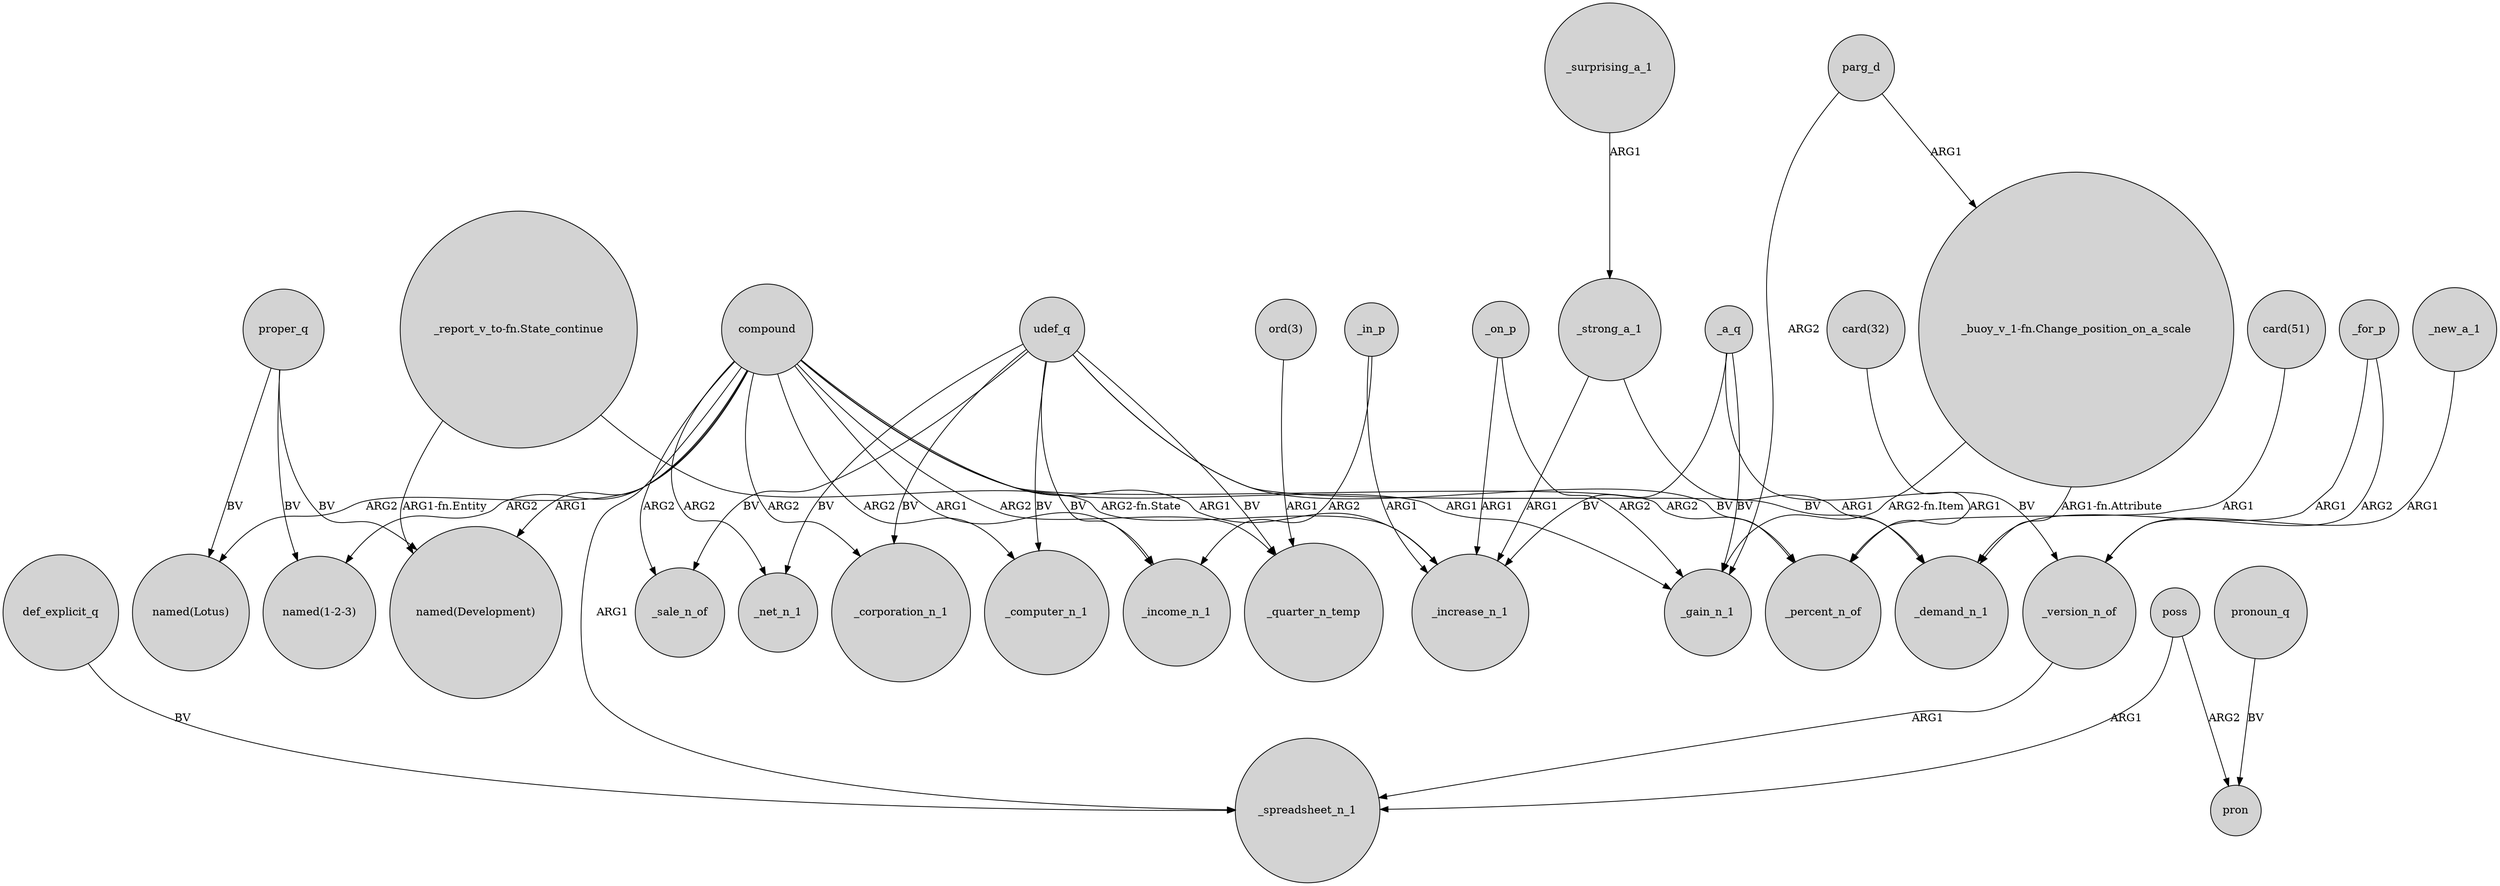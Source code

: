 digraph {
	node [shape=circle style=filled]
	_on_p -> _gain_n_1 [label=ARG2]
	proper_q -> "named(1-2-3)" [label=BV]
	_for_p -> _demand_n_1 [label=ARG1]
	compound -> _increase_n_1 [label=ARG1]
	def_explicit_q -> _spreadsheet_n_1 [label=BV]
	"ord(3)" -> _quarter_n_temp [label=ARG1]
	compound -> _net_n_1 [label=ARG2]
	_for_p -> _version_n_of [label=ARG2]
	"_report_v_to-fn.State_continue" -> _increase_n_1 [label="ARG2-fn.State"]
	udef_q -> _income_n_1 [label=BV]
	_in_p -> _income_n_1 [label=ARG2]
	compound -> _computer_n_1 [label=ARG2]
	"card(32)" -> _percent_n_of [label=ARG1]
	udef_q -> _sale_n_of [label=BV]
	_strong_a_1 -> _increase_n_1 [label=ARG1]
	compound -> "named(Lotus)" [label=ARG2]
	"_buoy_v_1-fn.Change_position_on_a_scale" -> _gain_n_1 [label="ARG2-fn.Item"]
	parg_d -> _gain_n_1 [label=ARG2]
	_new_a_1 -> _version_n_of [label=ARG1]
	_strong_a_1 -> _demand_n_1 [label=ARG1]
	parg_d -> "_buoy_v_1-fn.Change_position_on_a_scale" [label=ARG1]
	proper_q -> "named(Lotus)" [label=BV]
	pronoun_q -> pron [label=BV]
	poss -> _spreadsheet_n_1 [label=ARG1]
	_surprising_a_1 -> _strong_a_1 [label=ARG1]
	poss -> pron [label=ARG2]
	_on_p -> _increase_n_1 [label=ARG1]
	_a_q -> _version_n_of [label=BV]
	compound -> _income_n_1 [label=ARG1]
	compound -> _quarter_n_temp [label=ARG2]
	compound -> _spreadsheet_n_1 [label=ARG1]
	udef_q -> _percent_n_of [label=BV]
	udef_q -> _net_n_1 [label=BV]
	compound -> _percent_n_of [label=ARG2]
	udef_q -> _computer_n_1 [label=BV]
	udef_q -> _demand_n_1 [label=BV]
	_a_q -> _gain_n_1 [label=BV]
	_version_n_of -> _spreadsheet_n_1 [label=ARG1]
	"_report_v_to-fn.State_continue" -> "named(Development)" [label="ARG1-fn.Entity"]
	"_buoy_v_1-fn.Change_position_on_a_scale" -> _demand_n_1 [label="ARG1-fn.Attribute"]
	udef_q -> _quarter_n_temp [label=BV]
	_a_q -> _increase_n_1 [label=BV]
	compound -> _corporation_n_1 [label=ARG2]
	"card(51)" -> _percent_n_of [label=ARG1]
	udef_q -> _corporation_n_1 [label=BV]
	compound -> _gain_n_1 [label=ARG1]
	compound -> "named(1-2-3)" [label=ARG2]
	proper_q -> "named(Development)" [label=BV]
	compound -> "named(Development)" [label=ARG1]
	_in_p -> _increase_n_1 [label=ARG1]
	compound -> _sale_n_of [label=ARG2]
}
